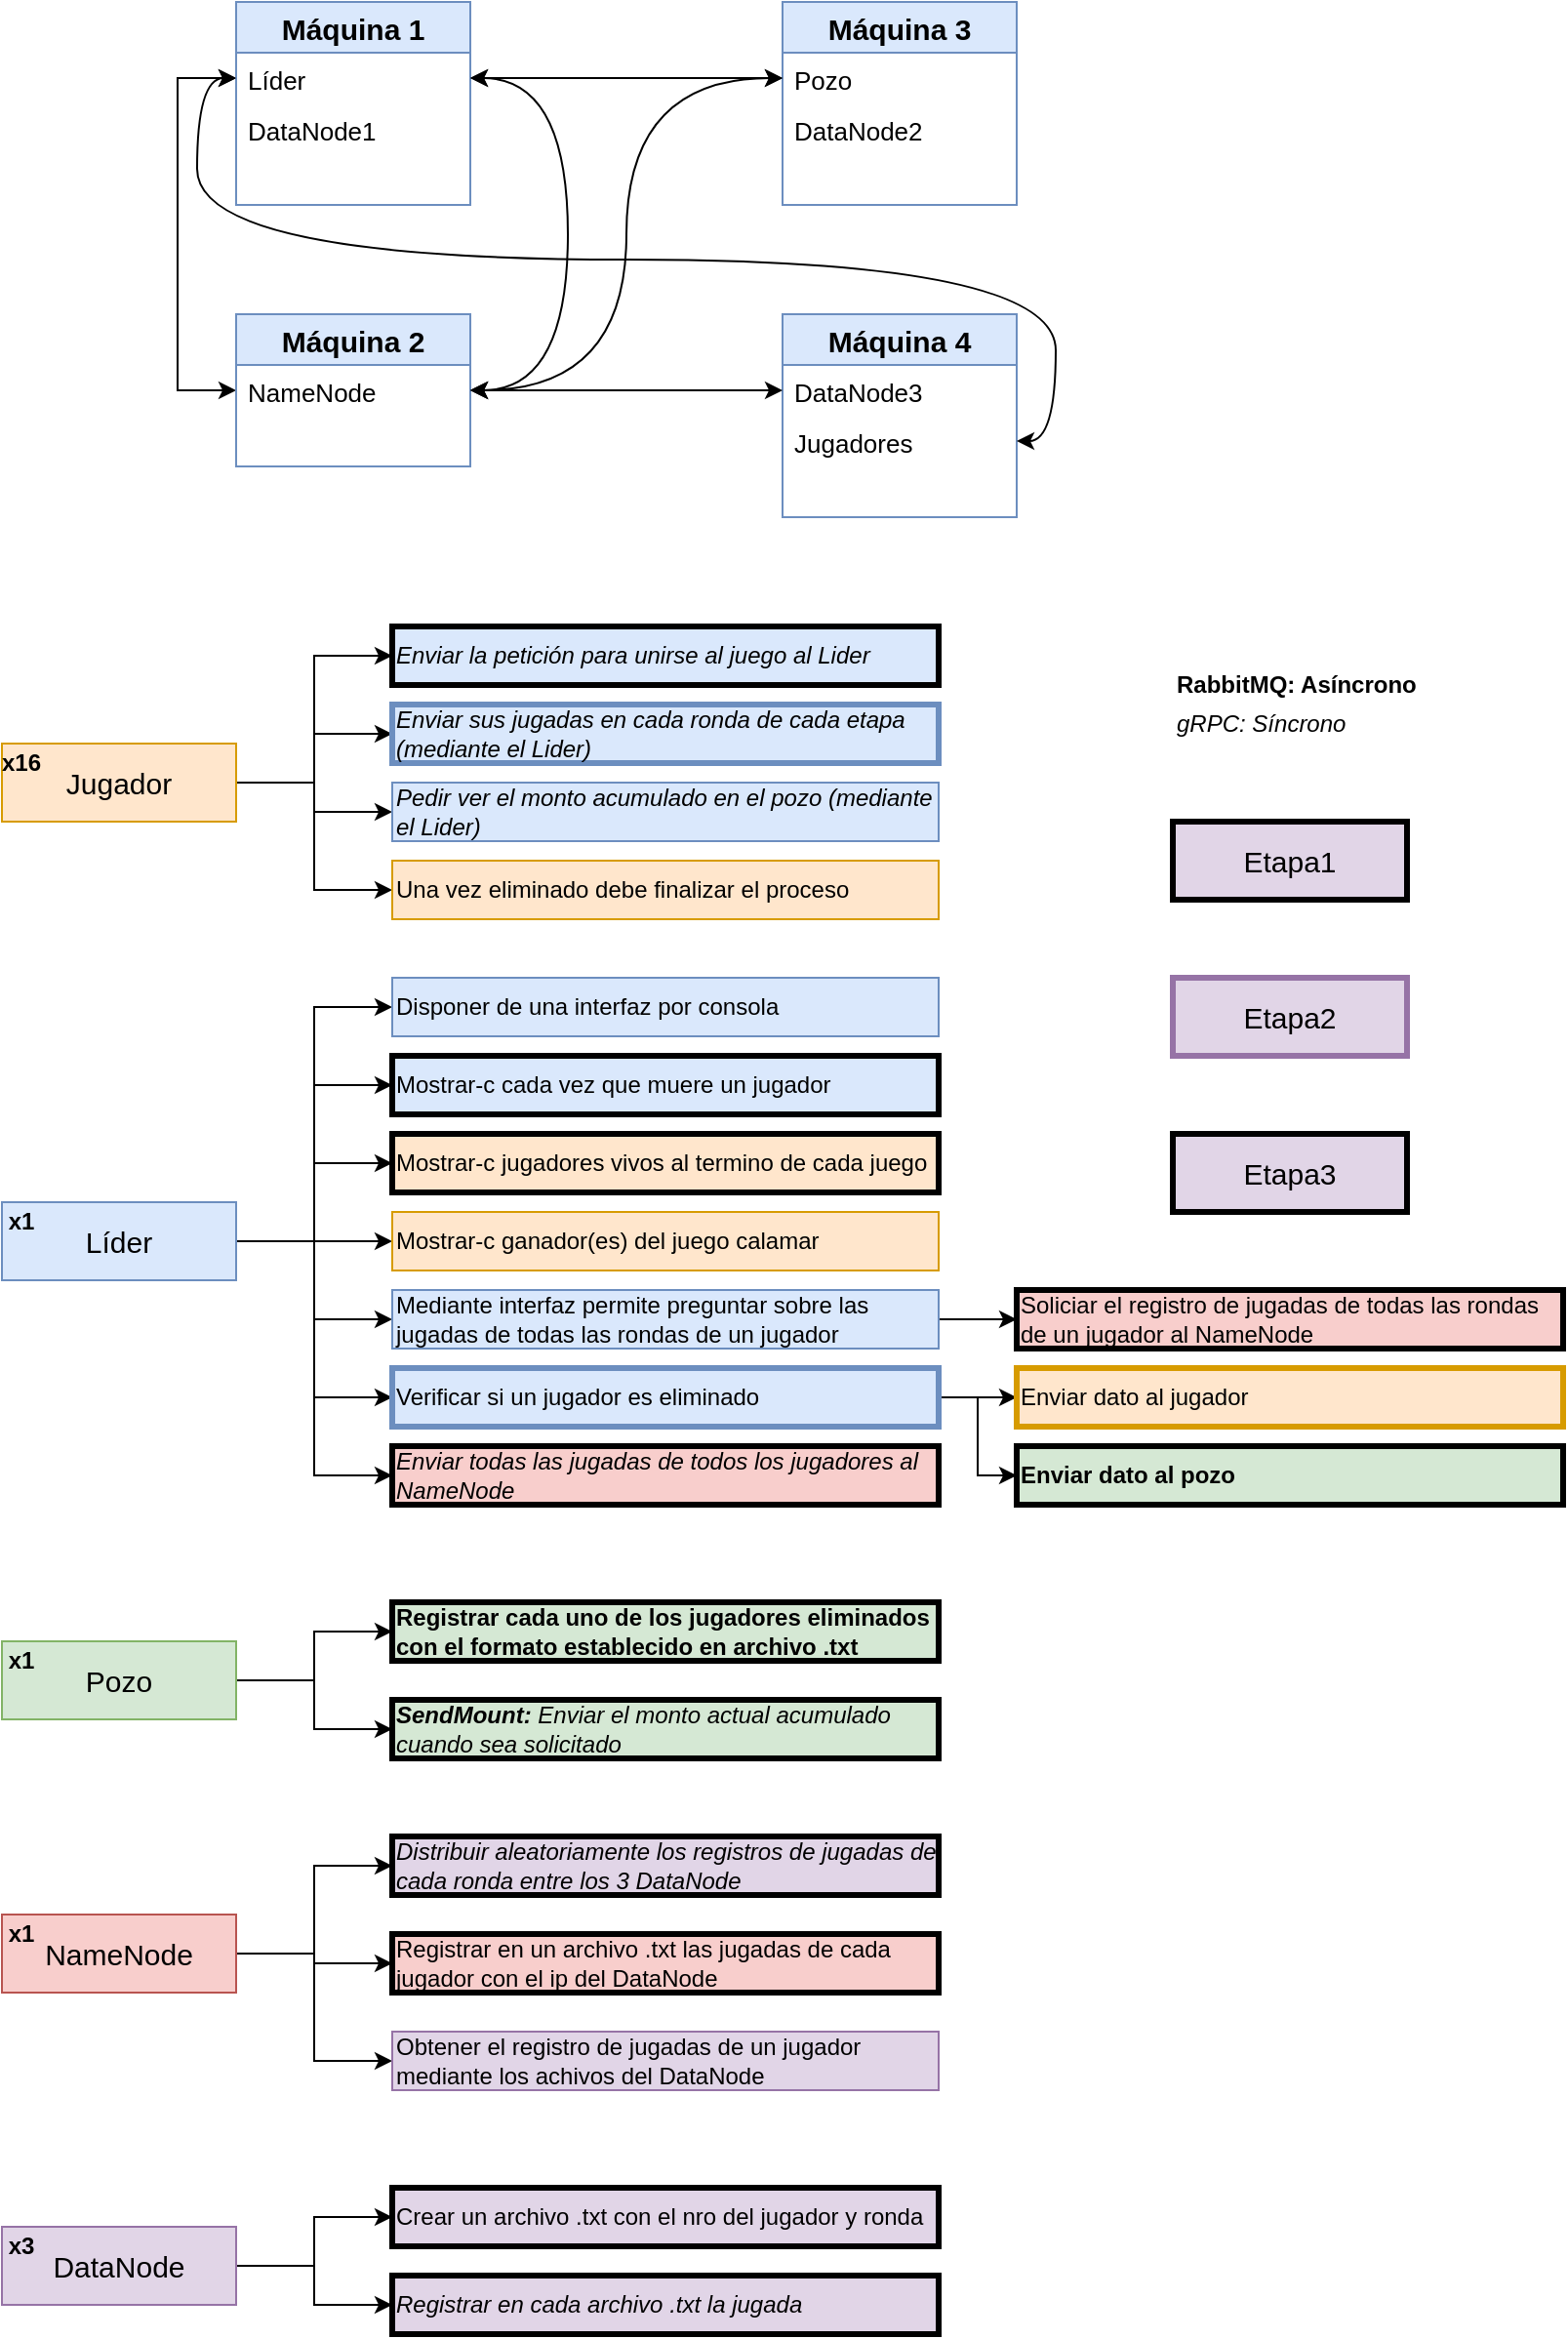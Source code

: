 <mxfile version="15.4.0" type="device"><diagram id="AY4dc6e10sY11S_UekSg" name="Página-1"><mxGraphModel dx="1080" dy="510" grid="1" gridSize="10" guides="1" tooltips="1" connect="1" arrows="1" fold="1" page="1" pageScale="1" pageWidth="4681" pageHeight="3300" math="0" shadow="0"><root><mxCell id="0"/><mxCell id="1" parent="0"/><mxCell id="e9qLt4-oA66z_KBG-B5x-45" style="edgeStyle=orthogonalEdgeStyle;rounded=0;orthogonalLoop=1;jettySize=auto;html=1;exitX=1;exitY=0.5;exitDx=0;exitDy=0;entryX=0;entryY=0.5;entryDx=0;entryDy=0;fontSize=12;" parent="1" source="e9qLt4-oA66z_KBG-B5x-11" target="e9qLt4-oA66z_KBG-B5x-33" edge="1"><mxGeometry relative="1" as="geometry"/></mxCell><mxCell id="e9qLt4-oA66z_KBG-B5x-46" style="edgeStyle=orthogonalEdgeStyle;rounded=0;orthogonalLoop=1;jettySize=auto;html=1;exitX=1;exitY=0.5;exitDx=0;exitDy=0;entryX=0;entryY=0.5;entryDx=0;entryDy=0;fontSize=12;" parent="1" source="e9qLt4-oA66z_KBG-B5x-11" target="e9qLt4-oA66z_KBG-B5x-35" edge="1"><mxGeometry relative="1" as="geometry"/></mxCell><mxCell id="e9qLt4-oA66z_KBG-B5x-47" style="edgeStyle=orthogonalEdgeStyle;rounded=0;orthogonalLoop=1;jettySize=auto;html=1;exitX=1;exitY=0.5;exitDx=0;exitDy=0;entryX=0;entryY=0.5;entryDx=0;entryDy=0;fontSize=12;" parent="1" source="e9qLt4-oA66z_KBG-B5x-11" target="e9qLt4-oA66z_KBG-B5x-36" edge="1"><mxGeometry relative="1" as="geometry"/></mxCell><mxCell id="e9qLt4-oA66z_KBG-B5x-48" style="edgeStyle=orthogonalEdgeStyle;rounded=0;orthogonalLoop=1;jettySize=auto;html=1;exitX=1;exitY=0.5;exitDx=0;exitDy=0;entryX=0;entryY=0.5;entryDx=0;entryDy=0;fontSize=12;" parent="1" source="e9qLt4-oA66z_KBG-B5x-11" target="e9qLt4-oA66z_KBG-B5x-37" edge="1"><mxGeometry relative="1" as="geometry"/></mxCell><mxCell id="e9qLt4-oA66z_KBG-B5x-49" style="edgeStyle=orthogonalEdgeStyle;rounded=0;orthogonalLoop=1;jettySize=auto;html=1;exitX=1;exitY=0.5;exitDx=0;exitDy=0;entryX=0;entryY=0.5;entryDx=0;entryDy=0;fontSize=12;" parent="1" source="e9qLt4-oA66z_KBG-B5x-11" target="e9qLt4-oA66z_KBG-B5x-38" edge="1"><mxGeometry relative="1" as="geometry"/></mxCell><mxCell id="e9qLt4-oA66z_KBG-B5x-50" style="edgeStyle=orthogonalEdgeStyle;rounded=0;orthogonalLoop=1;jettySize=auto;html=1;exitX=1;exitY=0.5;exitDx=0;exitDy=0;entryX=0;entryY=0.5;entryDx=0;entryDy=0;fontSize=12;" parent="1" source="e9qLt4-oA66z_KBG-B5x-11" target="e9qLt4-oA66z_KBG-B5x-39" edge="1"><mxGeometry relative="1" as="geometry"/></mxCell><mxCell id="e9qLt4-oA66z_KBG-B5x-51" style="edgeStyle=orthogonalEdgeStyle;rounded=0;orthogonalLoop=1;jettySize=auto;html=1;exitX=1;exitY=0.5;exitDx=0;exitDy=0;entryX=0;entryY=0.5;entryDx=0;entryDy=0;fontSize=12;" parent="1" source="e9qLt4-oA66z_KBG-B5x-11" target="e9qLt4-oA66z_KBG-B5x-44" edge="1"><mxGeometry relative="1" as="geometry"/></mxCell><mxCell id="e9qLt4-oA66z_KBG-B5x-11" value="Líder" style="rounded=0;whiteSpace=wrap;html=1;fontSize=15;fillColor=#dae8fc;strokeColor=#6c8ebf;" parent="1" vertex="1"><mxGeometry x="160" y="675" width="120" height="40" as="geometry"/></mxCell><mxCell id="e9qLt4-oA66z_KBG-B5x-58" style="edgeStyle=orthogonalEdgeStyle;rounded=0;orthogonalLoop=1;jettySize=auto;html=1;exitX=1;exitY=0.5;exitDx=0;exitDy=0;entryX=0;entryY=0.5;entryDx=0;entryDy=0;fontSize=12;" parent="1" source="e9qLt4-oA66z_KBG-B5x-12" target="e9qLt4-oA66z_KBG-B5x-56" edge="1"><mxGeometry relative="1" as="geometry"/></mxCell><mxCell id="e9qLt4-oA66z_KBG-B5x-62" style="edgeStyle=orthogonalEdgeStyle;rounded=0;orthogonalLoop=1;jettySize=auto;html=1;exitX=1;exitY=0.5;exitDx=0;exitDy=0;entryX=0;entryY=0.5;entryDx=0;entryDy=0;fontSize=12;" parent="1" source="e9qLt4-oA66z_KBG-B5x-12" target="e9qLt4-oA66z_KBG-B5x-55" edge="1"><mxGeometry relative="1" as="geometry"/></mxCell><mxCell id="e9qLt4-oA66z_KBG-B5x-12" value="Pozo" style="rounded=0;whiteSpace=wrap;html=1;fontSize=15;fillColor=#d5e8d4;strokeColor=#82b366;" parent="1" vertex="1"><mxGeometry x="160" y="900" width="120" height="40" as="geometry"/></mxCell><mxCell id="e9qLt4-oA66z_KBG-B5x-24" style="edgeStyle=orthogonalEdgeStyle;rounded=0;orthogonalLoop=1;jettySize=auto;html=1;exitX=1;exitY=0.5;exitDx=0;exitDy=0;entryX=0;entryY=0.5;entryDx=0;entryDy=0;fontSize=12;" parent="1" source="e9qLt4-oA66z_KBG-B5x-13" target="e9qLt4-oA66z_KBG-B5x-17" edge="1"><mxGeometry relative="1" as="geometry"/></mxCell><mxCell id="e9qLt4-oA66z_KBG-B5x-27" style="edgeStyle=orthogonalEdgeStyle;rounded=0;orthogonalLoop=1;jettySize=auto;html=1;exitX=1;exitY=0.5;exitDx=0;exitDy=0;entryX=0;entryY=0.5;entryDx=0;entryDy=0;fontSize=12;" parent="1" source="e9qLt4-oA66z_KBG-B5x-13" target="e9qLt4-oA66z_KBG-B5x-25" edge="1"><mxGeometry relative="1" as="geometry"/></mxCell><mxCell id="e9qLt4-oA66z_KBG-B5x-31" style="edgeStyle=orthogonalEdgeStyle;rounded=0;orthogonalLoop=1;jettySize=auto;html=1;exitX=1;exitY=0.5;exitDx=0;exitDy=0;fontSize=12;" parent="1" source="e9qLt4-oA66z_KBG-B5x-13" target="e9qLt4-oA66z_KBG-B5x-30" edge="1"><mxGeometry relative="1" as="geometry"/></mxCell><mxCell id="e9qLt4-oA66z_KBG-B5x-32" style="edgeStyle=orthogonalEdgeStyle;rounded=0;orthogonalLoop=1;jettySize=auto;html=1;exitX=1;exitY=0.5;exitDx=0;exitDy=0;entryX=0;entryY=0.5;entryDx=0;entryDy=0;fontSize=12;" parent="1" source="e9qLt4-oA66z_KBG-B5x-13" target="e9qLt4-oA66z_KBG-B5x-29" edge="1"><mxGeometry relative="1" as="geometry"/></mxCell><mxCell id="e9qLt4-oA66z_KBG-B5x-13" value="Jugador" style="rounded=0;whiteSpace=wrap;html=1;fontSize=15;fillColor=#ffe6cc;strokeColor=#d79b00;" parent="1" vertex="1"><mxGeometry x="160" y="440" width="120" height="40" as="geometry"/></mxCell><mxCell id="e9qLt4-oA66z_KBG-B5x-60" style="edgeStyle=orthogonalEdgeStyle;rounded=0;orthogonalLoop=1;jettySize=auto;html=1;exitX=1;exitY=0.5;exitDx=0;exitDy=0;entryX=0;entryY=0.5;entryDx=0;entryDy=0;fontSize=12;" parent="1" source="e9qLt4-oA66z_KBG-B5x-14" target="e9qLt4-oA66z_KBG-B5x-59" edge="1"><mxGeometry relative="1" as="geometry"/></mxCell><mxCell id="e9qLt4-oA66z_KBG-B5x-63" style="edgeStyle=orthogonalEdgeStyle;rounded=0;orthogonalLoop=1;jettySize=auto;html=1;exitX=1;exitY=0.5;exitDx=0;exitDy=0;fontSize=12;" parent="1" source="e9qLt4-oA66z_KBG-B5x-14" target="e9qLt4-oA66z_KBG-B5x-61" edge="1"><mxGeometry relative="1" as="geometry"/></mxCell><mxCell id="oktkr-Au9KlYt8Aklf0b-15" style="edgeStyle=orthogonalEdgeStyle;rounded=0;orthogonalLoop=1;jettySize=auto;html=1;exitX=1;exitY=0.5;exitDx=0;exitDy=0;entryX=0;entryY=0.5;entryDx=0;entryDy=0;fontSize=15;startArrow=none;startFill=0;" parent="1" source="e9qLt4-oA66z_KBG-B5x-14" target="oktkr-Au9KlYt8Aklf0b-14" edge="1"><mxGeometry relative="1" as="geometry"/></mxCell><mxCell id="e9qLt4-oA66z_KBG-B5x-14" value="NameNode" style="rounded=0;whiteSpace=wrap;html=1;fontSize=15;fillColor=#f8cecc;strokeColor=#b85450;" parent="1" vertex="1"><mxGeometry x="160" y="1040" width="120" height="40" as="geometry"/></mxCell><mxCell id="e9qLt4-oA66z_KBG-B5x-68" style="edgeStyle=orthogonalEdgeStyle;rounded=0;orthogonalLoop=1;jettySize=auto;html=1;exitX=1;exitY=0.5;exitDx=0;exitDy=0;entryX=0;entryY=0.5;entryDx=0;entryDy=0;fontSize=12;" parent="1" source="e9qLt4-oA66z_KBG-B5x-15" target="e9qLt4-oA66z_KBG-B5x-66" edge="1"><mxGeometry relative="1" as="geometry"/></mxCell><mxCell id="e9qLt4-oA66z_KBG-B5x-69" style="edgeStyle=orthogonalEdgeStyle;rounded=0;orthogonalLoop=1;jettySize=auto;html=1;exitX=1;exitY=0.5;exitDx=0;exitDy=0;entryX=0;entryY=0.5;entryDx=0;entryDy=0;fontSize=12;" parent="1" source="e9qLt4-oA66z_KBG-B5x-15" target="e9qLt4-oA66z_KBG-B5x-67" edge="1"><mxGeometry relative="1" as="geometry"/></mxCell><mxCell id="e9qLt4-oA66z_KBG-B5x-15" value="DataNode" style="rounded=0;whiteSpace=wrap;html=1;fontSize=15;fillColor=#e1d5e7;strokeColor=#9673a6;" parent="1" vertex="1"><mxGeometry x="160" y="1200" width="120" height="40" as="geometry"/></mxCell><mxCell id="e9qLt4-oA66z_KBG-B5x-17" value="Enviar la petición para unirse al juego al Lider" style="rounded=0;whiteSpace=wrap;html=1;fontSize=12;align=left;fillColor=#dae8fc;strokeColor=default;fontStyle=2;strokeWidth=3;" parent="1" vertex="1"><mxGeometry x="360" y="380" width="280" height="30" as="geometry"/></mxCell><mxCell id="e9qLt4-oA66z_KBG-B5x-19" value="x16" style="text;html=1;strokeColor=none;fillColor=none;align=center;verticalAlign=middle;whiteSpace=wrap;rounded=0;fontSize=12;fontStyle=1" parent="1" vertex="1"><mxGeometry x="160" y="440" width="20" height="20" as="geometry"/></mxCell><mxCell id="e9qLt4-oA66z_KBG-B5x-20" value="x1" style="text;html=1;strokeColor=none;fillColor=none;align=center;verticalAlign=middle;whiteSpace=wrap;rounded=0;fontSize=12;fontStyle=1" parent="1" vertex="1"><mxGeometry x="160" y="675" width="20" height="20" as="geometry"/></mxCell><mxCell id="e9qLt4-oA66z_KBG-B5x-21" value="x1" style="text;html=1;strokeColor=none;fillColor=none;align=center;verticalAlign=middle;whiteSpace=wrap;rounded=0;fontSize=12;fontStyle=1" parent="1" vertex="1"><mxGeometry x="160" y="900" width="20" height="20" as="geometry"/></mxCell><mxCell id="e9qLt4-oA66z_KBG-B5x-22" value="x1" style="text;html=1;strokeColor=none;fillColor=none;align=center;verticalAlign=middle;whiteSpace=wrap;rounded=0;fontSize=12;fontStyle=1" parent="1" vertex="1"><mxGeometry x="160" y="1040" width="20" height="20" as="geometry"/></mxCell><mxCell id="e9qLt4-oA66z_KBG-B5x-23" value="x3" style="text;html=1;strokeColor=none;fillColor=none;align=center;verticalAlign=middle;whiteSpace=wrap;rounded=0;fontSize=12;fontStyle=1" parent="1" vertex="1"><mxGeometry x="160" y="1200" width="20" height="20" as="geometry"/></mxCell><mxCell id="e9qLt4-oA66z_KBG-B5x-25" value="Enviar sus jugadas en cada ronda de cada etapa (mediante el Lider)" style="rounded=0;whiteSpace=wrap;html=1;fontSize=12;align=left;fillColor=#dae8fc;strokeColor=#6c8ebf;fontStyle=2;strokeWidth=3;" parent="1" vertex="1"><mxGeometry x="360" y="420" width="280" height="30" as="geometry"/></mxCell><mxCell id="e9qLt4-oA66z_KBG-B5x-29" value="Una vez eliminado debe finalizar el proceso" style="rounded=0;whiteSpace=wrap;html=1;fontSize=12;align=left;fillColor=#ffe6cc;strokeColor=#d79b00;" parent="1" vertex="1"><mxGeometry x="360" y="500" width="280" height="30" as="geometry"/></mxCell><mxCell id="e9qLt4-oA66z_KBG-B5x-30" value="Pedir ver el monto acumulado en el pozo (mediante el Lider)" style="rounded=0;whiteSpace=wrap;html=1;fontSize=12;align=left;fillColor=#dae8fc;strokeColor=#6c8ebf;fontStyle=2" parent="1" vertex="1"><mxGeometry x="360" y="460" width="280" height="30" as="geometry"/></mxCell><mxCell id="e9qLt4-oA66z_KBG-B5x-33" value="Disponer de una interfaz por consola" style="rounded=0;whiteSpace=wrap;html=1;fontSize=12;align=left;fillColor=#dae8fc;strokeColor=#6c8ebf;" parent="1" vertex="1"><mxGeometry x="360" y="560" width="280" height="30" as="geometry"/></mxCell><mxCell id="e9qLt4-oA66z_KBG-B5x-35" value="Mostrar-c cada vez que muere un jugador" style="rounded=0;whiteSpace=wrap;html=1;fontSize=12;align=left;fillColor=#dae8fc;strokeColor=default;strokeWidth=3;" parent="1" vertex="1"><mxGeometry x="360" y="600" width="280" height="30" as="geometry"/></mxCell><mxCell id="e9qLt4-oA66z_KBG-B5x-36" value="Mostrar-c jugadores vivos al termino de cada juego" style="rounded=0;whiteSpace=wrap;html=1;fontSize=12;align=left;fillColor=#ffe6cc;strokeColor=default;strokeWidth=3;" parent="1" vertex="1"><mxGeometry x="360" y="640" width="280" height="30" as="geometry"/></mxCell><mxCell id="e9qLt4-oA66z_KBG-B5x-37" value="Mostrar-c ganador(es) del juego calamar" style="rounded=0;whiteSpace=wrap;html=1;fontSize=12;align=left;fillColor=#ffe6cc;strokeColor=#d79b00;" parent="1" vertex="1"><mxGeometry x="360" y="680" width="280" height="30" as="geometry"/></mxCell><mxCell id="UBO-VRnyf0VXEbI90cx7-9" style="edgeStyle=orthogonalEdgeStyle;rounded=0;orthogonalLoop=1;jettySize=auto;html=1;exitX=1;exitY=0.5;exitDx=0;exitDy=0;entryX=0;entryY=0.5;entryDx=0;entryDy=0;startArrow=none;startFill=0;" parent="1" source="e9qLt4-oA66z_KBG-B5x-38" target="UBO-VRnyf0VXEbI90cx7-8" edge="1"><mxGeometry relative="1" as="geometry"/></mxCell><mxCell id="e9qLt4-oA66z_KBG-B5x-38" value="Mediante interfaz permite preguntar sobre las jugadas de todas las rondas de un jugador" style="rounded=0;whiteSpace=wrap;html=1;fontSize=12;align=left;fillColor=#dae8fc;strokeColor=#6c8ebf;" parent="1" vertex="1"><mxGeometry x="360" y="720" width="280" height="30" as="geometry"/></mxCell><mxCell id="e9qLt4-oA66z_KBG-B5x-42" style="edgeStyle=orthogonalEdgeStyle;rounded=0;orthogonalLoop=1;jettySize=auto;html=1;entryX=0;entryY=0.5;entryDx=0;entryDy=0;fontSize=12;" parent="1" source="e9qLt4-oA66z_KBG-B5x-39" target="e9qLt4-oA66z_KBG-B5x-40" edge="1"><mxGeometry relative="1" as="geometry"/></mxCell><mxCell id="e9qLt4-oA66z_KBG-B5x-43" style="edgeStyle=orthogonalEdgeStyle;rounded=0;orthogonalLoop=1;jettySize=auto;html=1;entryX=0;entryY=0.5;entryDx=0;entryDy=0;fontSize=12;" parent="1" source="e9qLt4-oA66z_KBG-B5x-39" target="e9qLt4-oA66z_KBG-B5x-41" edge="1"><mxGeometry relative="1" as="geometry"/></mxCell><mxCell id="e9qLt4-oA66z_KBG-B5x-39" value="Verificar si un jugador es eliminado" style="rounded=0;whiteSpace=wrap;html=1;fontSize=12;align=left;fillColor=#dae8fc;strokeColor=#6c8ebf;strokeWidth=3;" parent="1" vertex="1"><mxGeometry x="360" y="760" width="280" height="30" as="geometry"/></mxCell><mxCell id="e9qLt4-oA66z_KBG-B5x-40" value="Enviar dato al jugador" style="rounded=0;whiteSpace=wrap;html=1;fontSize=12;align=left;fillColor=#ffe6cc;strokeColor=#d79b00;strokeWidth=3;" parent="1" vertex="1"><mxGeometry x="680" y="760" width="280" height="30" as="geometry"/></mxCell><mxCell id="e9qLt4-oA66z_KBG-B5x-41" value="Enviar dato al pozo" style="rounded=0;whiteSpace=wrap;html=1;fontSize=12;align=left;fillColor=#d5e8d4;strokeColor=default;fontStyle=1;strokeWidth=3;" parent="1" vertex="1"><mxGeometry x="680" y="800" width="280" height="30" as="geometry"/></mxCell><mxCell id="e9qLt4-oA66z_KBG-B5x-44" value="Enviar todas las jugadas de todos los jugadores al NameNode" style="rounded=0;whiteSpace=wrap;html=1;fontSize=12;align=left;fillColor=#f8cecc;strokeColor=default;fontStyle=2;strokeWidth=3;" parent="1" vertex="1"><mxGeometry x="360" y="800" width="280" height="30" as="geometry"/></mxCell><mxCell id="e9qLt4-oA66z_KBG-B5x-52" value="RabbitMQ: Asíncrono" style="text;html=1;strokeColor=none;fillColor=none;align=left;verticalAlign=middle;whiteSpace=wrap;rounded=0;fontSize=12;fontStyle=1" parent="1" vertex="1"><mxGeometry x="760" y="400" width="140" height="20" as="geometry"/></mxCell><mxCell id="e9qLt4-oA66z_KBG-B5x-53" value="gRPC: Síncrono" style="text;html=1;strokeColor=none;fillColor=none;align=left;verticalAlign=middle;whiteSpace=wrap;rounded=0;fontSize=12;fontStyle=2" parent="1" vertex="1"><mxGeometry x="760" y="420" width="130" height="20" as="geometry"/></mxCell><mxCell id="e9qLt4-oA66z_KBG-B5x-55" value="Registrar cada uno de los jugadores eliminados con el formato establecido en archivo .txt" style="rounded=0;whiteSpace=wrap;html=1;fontSize=12;align=left;fontStyle=1;fillColor=#d5e8d4;strokeColor=default;strokeWidth=3;" parent="1" vertex="1"><mxGeometry x="360" y="880" width="280" height="30" as="geometry"/></mxCell><mxCell id="e9qLt4-oA66z_KBG-B5x-56" value="&lt;b&gt;SendMount:&lt;/b&gt;&amp;nbsp;Enviar el monto actual acumulado cuando sea solicitado" style="rounded=0;whiteSpace=wrap;html=1;fontSize=12;align=left;fontStyle=2;fillColor=#d5e8d4;strokeColor=default;strokeWidth=3;" parent="1" vertex="1"><mxGeometry x="360" y="930" width="280" height="30" as="geometry"/></mxCell><mxCell id="e9qLt4-oA66z_KBG-B5x-59" value="Distribuir aleatoriamente los registros de jugadas de cada ronda entre los 3 DataNode" style="rounded=0;whiteSpace=wrap;html=1;fontSize=12;align=left;fontStyle=2;fillColor=#e1d5e7;strokeColor=default;strokeWidth=3;" parent="1" vertex="1"><mxGeometry x="360" y="1000" width="280" height="30" as="geometry"/></mxCell><mxCell id="e9qLt4-oA66z_KBG-B5x-61" value="Registrar en un archivo .txt las jugadas de cada jugador con el ip del DataNode" style="rounded=0;whiteSpace=wrap;html=1;fontSize=12;align=left;fontStyle=0;fillColor=#f8cecc;strokeColor=default;strokeWidth=3;" parent="1" vertex="1"><mxGeometry x="360" y="1050" width="280" height="30" as="geometry"/></mxCell><mxCell id="e9qLt4-oA66z_KBG-B5x-66" value="Crear un archivo .txt con el nro del jugador y ronda" style="rounded=0;whiteSpace=wrap;html=1;fontSize=12;align=left;fontStyle=0;fillColor=#e1d5e7;strokeColor=default;strokeWidth=3;" parent="1" vertex="1"><mxGeometry x="360" y="1180" width="280" height="30" as="geometry"/></mxCell><mxCell id="e9qLt4-oA66z_KBG-B5x-67" value="Registrar en cada archivo .txt la jugada" style="rounded=0;whiteSpace=wrap;html=1;fontSize=12;align=left;fontStyle=2;fillColor=#e1d5e7;strokeColor=default;strokeWidth=3;" parent="1" vertex="1"><mxGeometry x="360" y="1225" width="280" height="30" as="geometry"/></mxCell><mxCell id="e9qLt4-oA66z_KBG-B5x-72" value="Etapa1" style="rounded=0;whiteSpace=wrap;html=1;fontSize=15;fillColor=#e1d5e7;strokeColor=default;strokeWidth=3;" parent="1" vertex="1"><mxGeometry x="760" y="480" width="120" height="40" as="geometry"/></mxCell><mxCell id="e9qLt4-oA66z_KBG-B5x-73" value="Etapa2" style="rounded=0;whiteSpace=wrap;html=1;fontSize=15;fillColor=#e1d5e7;strokeColor=#9673a6;strokeWidth=3;" parent="1" vertex="1"><mxGeometry x="760" y="560" width="120" height="40" as="geometry"/></mxCell><mxCell id="e9qLt4-oA66z_KBG-B5x-74" value="Etapa3" style="rounded=0;whiteSpace=wrap;html=1;fontSize=15;fillColor=#e1d5e7;strokeColor=default;strokeWidth=3;" parent="1" vertex="1"><mxGeometry x="760" y="640" width="120" height="40" as="geometry"/></mxCell><mxCell id="tGJlr8EwNElxzR4Li-g0-2" value="Máquina 3" style="swimlane;fontStyle=1;childLayout=stackLayout;horizontal=1;startSize=26;fillColor=#dae8fc;horizontalStack=0;resizeParent=1;resizeParentMax=0;resizeLast=0;collapsible=1;marginBottom=0;strokeColor=#6c8ebf;fontSize=15;" parent="1" vertex="1"><mxGeometry x="560" y="60" width="120" height="104" as="geometry"/></mxCell><mxCell id="tGJlr8EwNElxzR4Li-g0-3" value="Pozo" style="text;strokeColor=none;fillColor=none;align=left;verticalAlign=top;spacingLeft=4;spacingRight=4;overflow=hidden;rotatable=0;points=[[0,0.5],[1,0.5]];portConstraint=eastwest;fontSize=13;" parent="tGJlr8EwNElxzR4Li-g0-2" vertex="1"><mxGeometry y="26" width="120" height="26" as="geometry"/></mxCell><mxCell id="tGJlr8EwNElxzR4Li-g0-4" value="DataNode2" style="text;strokeColor=none;fillColor=none;align=left;verticalAlign=top;spacingLeft=4;spacingRight=4;overflow=hidden;rotatable=0;points=[[0,0.5],[1,0.5]];portConstraint=eastwest;fontSize=13;" parent="tGJlr8EwNElxzR4Li-g0-2" vertex="1"><mxGeometry y="52" width="120" height="26" as="geometry"/></mxCell><mxCell id="tGJlr8EwNElxzR4Li-g0-6" value=" " style="text;strokeColor=none;fillColor=none;align=left;verticalAlign=top;spacingLeft=4;spacingRight=4;overflow=hidden;rotatable=0;points=[[0,0.5],[1,0.5]];portConstraint=eastwest;" parent="tGJlr8EwNElxzR4Li-g0-2" vertex="1"><mxGeometry y="78" width="120" height="26" as="geometry"/></mxCell><mxCell id="UBO-VRnyf0VXEbI90cx7-4" style="edgeStyle=orthogonalEdgeStyle;rounded=0;orthogonalLoop=1;jettySize=auto;html=1;exitX=0;exitY=0.5;exitDx=0;exitDy=0;entryX=0;entryY=0.5;entryDx=0;entryDy=0;startArrow=classic;startFill=1;" parent="1" source="tGJlr8EwNElxzR4Li-g0-8" target="tGJlr8EwNElxzR4Li-g0-12" edge="1"><mxGeometry relative="1" as="geometry"><Array as="points"><mxPoint x="250" y="259"/><mxPoint x="250" y="99"/></Array></mxGeometry></mxCell><mxCell id="tGJlr8EwNElxzR4Li-g0-7" value="Máquina 2" style="swimlane;fontStyle=1;childLayout=stackLayout;horizontal=1;startSize=26;fillColor=#dae8fc;horizontalStack=0;resizeParent=1;resizeParentMax=0;resizeLast=0;collapsible=1;marginBottom=0;strokeColor=#6c8ebf;fontSize=15;" parent="1" vertex="1"><mxGeometry x="280" y="220" width="120" height="78" as="geometry"/></mxCell><mxCell id="tGJlr8EwNElxzR4Li-g0-8" value="NameNode" style="text;strokeColor=none;fillColor=none;align=left;verticalAlign=top;spacingLeft=4;spacingRight=4;overflow=hidden;rotatable=0;points=[[0,0.5],[1,0.5]];portConstraint=eastwest;fontSize=13;" parent="tGJlr8EwNElxzR4Li-g0-7" vertex="1"><mxGeometry y="26" width="120" height="26" as="geometry"/></mxCell><mxCell id="tGJlr8EwNElxzR4Li-g0-10" value=" " style="text;strokeColor=none;fillColor=none;align=left;verticalAlign=top;spacingLeft=4;spacingRight=4;overflow=hidden;rotatable=0;points=[[0,0.5],[1,0.5]];portConstraint=eastwest;" parent="tGJlr8EwNElxzR4Li-g0-7" vertex="1"><mxGeometry y="52" width="120" height="26" as="geometry"/></mxCell><mxCell id="tGJlr8EwNElxzR4Li-g0-11" value="Máquina 1" style="swimlane;fontStyle=1;childLayout=stackLayout;horizontal=1;startSize=26;fillColor=#dae8fc;horizontalStack=0;resizeParent=1;resizeParentMax=0;resizeLast=0;collapsible=1;marginBottom=0;strokeColor=#6c8ebf;fontSize=15;" parent="1" vertex="1"><mxGeometry x="280" y="60" width="120" height="104" as="geometry"/></mxCell><mxCell id="tGJlr8EwNElxzR4Li-g0-12" value="Líder" style="text;strokeColor=none;fillColor=none;align=left;verticalAlign=top;spacingLeft=4;spacingRight=4;overflow=hidden;rotatable=0;points=[[0,0.5],[1,0.5]];portConstraint=eastwest;fontSize=13;" parent="tGJlr8EwNElxzR4Li-g0-11" vertex="1"><mxGeometry y="26" width="120" height="26" as="geometry"/></mxCell><mxCell id="tGJlr8EwNElxzR4Li-g0-13" value="DataNode1" style="text;strokeColor=none;fillColor=none;align=left;verticalAlign=top;spacingLeft=4;spacingRight=4;overflow=hidden;rotatable=0;points=[[0,0.5],[1,0.5]];portConstraint=eastwest;fontSize=13;" parent="tGJlr8EwNElxzR4Li-g0-11" vertex="1"><mxGeometry y="52" width="120" height="26" as="geometry"/></mxCell><mxCell id="tGJlr8EwNElxzR4Li-g0-14" value=" " style="text;strokeColor=none;fillColor=none;align=left;verticalAlign=top;spacingLeft=4;spacingRight=4;overflow=hidden;rotatable=0;points=[[0,0.5],[1,0.5]];portConstraint=eastwest;" parent="tGJlr8EwNElxzR4Li-g0-11" vertex="1"><mxGeometry y="78" width="120" height="26" as="geometry"/></mxCell><mxCell id="tGJlr8EwNElxzR4Li-g0-15" value="Máquina 4" style="swimlane;fontStyle=1;childLayout=stackLayout;horizontal=1;startSize=26;fillColor=#dae8fc;horizontalStack=0;resizeParent=1;resizeParentMax=0;resizeLast=0;collapsible=1;marginBottom=0;strokeColor=#6c8ebf;fontSize=15;" parent="1" vertex="1"><mxGeometry x="560" y="220" width="120" height="104" as="geometry"/></mxCell><mxCell id="tGJlr8EwNElxzR4Li-g0-16" value="DataNode3" style="text;strokeColor=none;fillColor=none;align=left;verticalAlign=top;spacingLeft=4;spacingRight=4;overflow=hidden;rotatable=0;points=[[0,0.5],[1,0.5]];portConstraint=eastwest;fontSize=13;" parent="tGJlr8EwNElxzR4Li-g0-15" vertex="1"><mxGeometry y="26" width="120" height="26" as="geometry"/></mxCell><mxCell id="tGJlr8EwNElxzR4Li-g0-17" value="Jugadores" style="text;strokeColor=none;fillColor=none;align=left;verticalAlign=top;spacingLeft=4;spacingRight=4;overflow=hidden;rotatable=0;points=[[0,0.5],[1,0.5]];portConstraint=eastwest;fontSize=13;" parent="tGJlr8EwNElxzR4Li-g0-15" vertex="1"><mxGeometry y="52" width="120" height="26" as="geometry"/></mxCell><mxCell id="tGJlr8EwNElxzR4Li-g0-18" value=" " style="text;strokeColor=none;fillColor=none;align=left;verticalAlign=top;spacingLeft=4;spacingRight=4;overflow=hidden;rotatable=0;points=[[0,0.5],[1,0.5]];portConstraint=eastwest;" parent="tGJlr8EwNElxzR4Li-g0-15" vertex="1"><mxGeometry y="78" width="120" height="26" as="geometry"/></mxCell><mxCell id="tGJlr8EwNElxzR4Li-g0-19" style="edgeStyle=orthogonalEdgeStyle;rounded=0;orthogonalLoop=1;jettySize=auto;html=1;exitX=0;exitY=0.5;exitDx=0;exitDy=0;entryX=1;entryY=0.5;entryDx=0;entryDy=0;fontSize=15;startArrow=classic;startFill=1;" parent="1" source="tGJlr8EwNElxzR4Li-g0-3" target="tGJlr8EwNElxzR4Li-g0-12" edge="1"><mxGeometry relative="1" as="geometry"><Array as="points"><mxPoint x="500" y="99"/><mxPoint x="500" y="99"/></Array></mxGeometry></mxCell><mxCell id="UBO-VRnyf0VXEbI90cx7-8" value="Soliciar el registro de jugadas de todas las rondas de un jugador al NameNode" style="rounded=0;whiteSpace=wrap;html=1;fontSize=12;align=left;fillColor=#f8cecc;strokeColor=default;strokeWidth=3;" parent="1" vertex="1"><mxGeometry x="680" y="720" width="280" height="30" as="geometry"/></mxCell><mxCell id="oktkr-Au9KlYt8Aklf0b-1" style="edgeStyle=orthogonalEdgeStyle;rounded=0;orthogonalLoop=1;jettySize=auto;html=1;exitX=1;exitY=0.5;exitDx=0;exitDy=0;entryX=0;entryY=0.5;entryDx=0;entryDy=0;startArrow=classic;startFill=1;" parent="1" source="tGJlr8EwNElxzR4Li-g0-8" target="tGJlr8EwNElxzR4Li-g0-16" edge="1"><mxGeometry relative="1" as="geometry"/></mxCell><mxCell id="oktkr-Au9KlYt8Aklf0b-2" style="rounded=0;orthogonalLoop=1;jettySize=auto;html=1;exitX=1;exitY=0.5;exitDx=0;exitDy=0;entryX=0;entryY=0.5;entryDx=0;entryDy=0;edgeStyle=orthogonalEdgeStyle;curved=1;startArrow=classic;startFill=1;" parent="1" source="tGJlr8EwNElxzR4Li-g0-8" target="tGJlr8EwNElxzR4Li-g0-3" edge="1"><mxGeometry relative="1" as="geometry"/></mxCell><mxCell id="oktkr-Au9KlYt8Aklf0b-3" style="edgeStyle=orthogonalEdgeStyle;rounded=0;orthogonalLoop=1;jettySize=auto;html=1;exitX=1;exitY=0.5;exitDx=0;exitDy=0;entryX=1;entryY=0.5;entryDx=0;entryDy=0;elbow=vertical;curved=1;startArrow=classic;startFill=1;" parent="1" source="tGJlr8EwNElxzR4Li-g0-8" target="tGJlr8EwNElxzR4Li-g0-12" edge="1"><mxGeometry relative="1" as="geometry"><Array as="points"><mxPoint x="450" y="259"/><mxPoint x="450" y="99"/></Array></mxGeometry></mxCell><mxCell id="oktkr-Au9KlYt8Aklf0b-5" style="edgeStyle=orthogonalEdgeStyle;rounded=0;orthogonalLoop=1;jettySize=auto;html=1;exitX=0;exitY=0.5;exitDx=0;exitDy=0;startArrow=classic;startFill=1;elbow=vertical;curved=1;entryX=1;entryY=0.5;entryDx=0;entryDy=0;" parent="1" source="tGJlr8EwNElxzR4Li-g0-12" target="tGJlr8EwNElxzR4Li-g0-17" edge="1"><mxGeometry relative="1" as="geometry"><mxPoint x="680" y="259" as="targetPoint"/></mxGeometry></mxCell><mxCell id="oktkr-Au9KlYt8Aklf0b-14" value="Obtener el registro de jugadas de un jugador mediante los achivos del DataNode" style="rounded=0;whiteSpace=wrap;html=1;fontSize=12;align=left;fontStyle=0;fillColor=#e1d5e7;strokeColor=#9673a6;" parent="1" vertex="1"><mxGeometry x="360" y="1100" width="280" height="30" as="geometry"/></mxCell></root></mxGraphModel></diagram></mxfile>